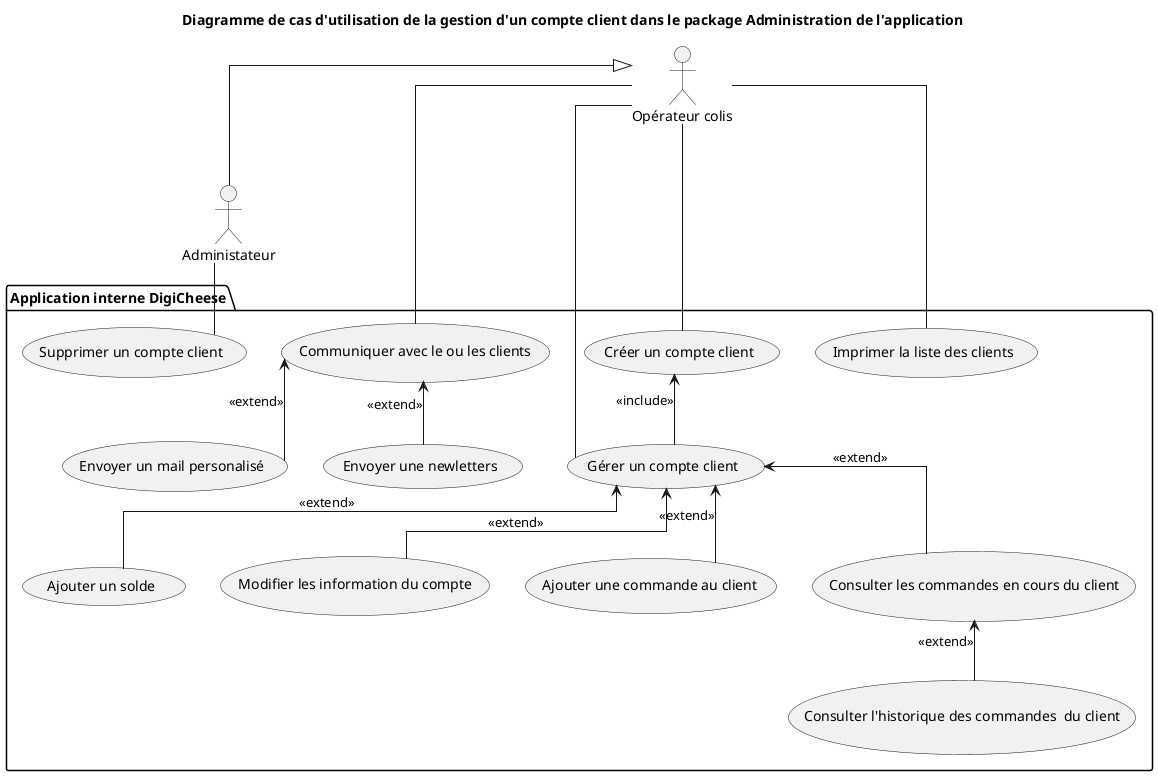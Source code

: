 @startuml Cas d'utilisation de la gestion de compte client côté administration
skinparam linetype ortho

actor "Opérateur colis" 
actor "Administateur" 

package "Application interne DigiCheese" {
    usecase "Créer un compte client"
    usecase "Gérer un compte client"
    usecase "Ajouter un solde"
    usecase "Modifier les information du compte" 

    usecase "Ajouter une commande au client" 
    usecase "Consulter les commandes en cours du client" 
    usecase "Consulter l'historique des commandes  du client" 

    usecase "Communiquer avec le ou les clients"
    'usecase Afficher_le_numéro_de_téléphone
    usecase "Envoyer un mail personalisé"
    usecase "Envoyer une newletters"

    usecase "Supprimer un compte client"

    usecase "Imprimer la liste des clients"
}

"Administateur"  -- "Supprimer un compte client"

"Opérateur colis"  <|-- "Administateur" 

"Opérateur colis"  -- "Créer un compte client"
"Opérateur colis"  -- "Gérer un compte client" 
"Opérateur colis"  -- "Imprimer la liste des clients"

"Créer un compte client" <-- "Gérer un compte client"  :<<include>>

"Gérer un compte client"  <-- "Ajouter un solde" : <<extend>>
"Gérer un compte client"  <-- "Ajouter une commande au client"  : <<extend>>
"Gérer un compte client"  <-- "Modifier les information du compte"  : <<extend>>

"Gérer un compte client"  <-- "Consulter les commandes en cours du client"  : <<extend>>
"Consulter les commandes en cours du client"  <-- "Consulter l'historique des commandes  du client"  : <<extend>>

"Opérateur colis"  -- "Communiquer avec le ou les clients"
'"Communiquer avec le ou les clients" <-- Afficher_le_numéro_de_téléphone : <<extend>>
"Communiquer avec le ou les clients" <-- "Envoyer un mail personalisé" : <<extend>>
"Communiquer avec le ou les clients" <-- "Envoyer une newletters" : <<extend>>

title Diagramme de cas d'utilisation de la gestion d'un compte client dans le package Administration de l'application


@enduml